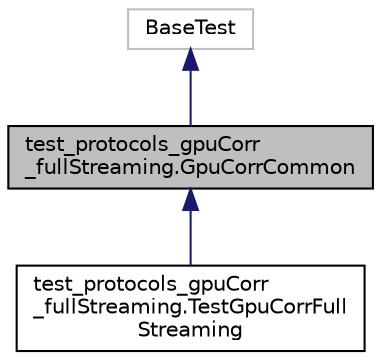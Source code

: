digraph "test_protocols_gpuCorr_fullStreaming.GpuCorrCommon"
{
  edge [fontname="Helvetica",fontsize="10",labelfontname="Helvetica",labelfontsize="10"];
  node [fontname="Helvetica",fontsize="10",shape=record];
  Node0 [label="test_protocols_gpuCorr\l_fullStreaming.GpuCorrCommon",height=0.2,width=0.4,color="black", fillcolor="grey75", style="filled", fontcolor="black"];
  Node1 -> Node0 [dir="back",color="midnightblue",fontsize="10",style="solid",fontname="Helvetica"];
  Node1 [label="BaseTest",height=0.2,width=0.4,color="grey75", fillcolor="white", style="filled"];
  Node0 -> Node2 [dir="back",color="midnightblue",fontsize="10",style="solid",fontname="Helvetica"];
  Node2 [label="test_protocols_gpuCorr\l_fullStreaming.TestGpuCorrFull\lStreaming",height=0.2,width=0.4,color="black", fillcolor="white", style="filled",URL="$classtest__protocols__gpuCorr__fullStreaming_1_1TestGpuCorrFullStreaming.html"];
}
